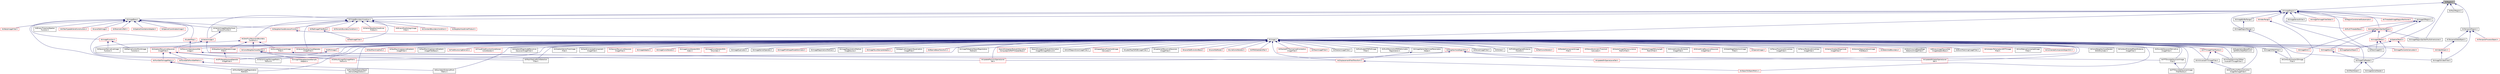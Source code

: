 digraph "itkRegion.h"
{
 // LATEX_PDF_SIZE
  edge [fontname="Helvetica",fontsize="10",labelfontname="Helvetica",labelfontsize="10"];
  node [fontname="Helvetica",fontsize="10",shape=record];
  Node1 [label="itkRegion.h",height=0.2,width=0.4,color="black", fillcolor="grey75", style="filled", fontcolor="black",tooltip=" "];
  Node1 -> Node2 [dir="back",color="midnightblue",fontsize="10",style="solid",fontname="Helvetica"];
  Node2 [label="itkImageRegion.h",height=0.2,width=0.4,color="black", fillcolor="white", style="filled",URL="$itkImageRegion_8h.html",tooltip=" "];
  Node2 -> Node3 [dir="back",color="midnightblue",fontsize="10",style="solid",fontname="Helvetica"];
  Node3 [label="itkImage.h",height=0.2,width=0.4,color="black", fillcolor="white", style="filled",URL="$itkImage_8h.html",tooltip=" "];
  Node3 -> Node4 [dir="back",color="midnightblue",fontsize="10",style="solid",fontname="Helvetica"];
  Node4 [label="itkAdaptiveHistogramEqualization\lImageFilter.h",height=0.2,width=0.4,color="black", fillcolor="white", style="filled",URL="$itkAdaptiveHistogramEqualizationImageFilter_8h.html",tooltip=" "];
  Node3 -> Node5 [dir="back",color="midnightblue",fontsize="10",style="solid",fontname="Helvetica"];
  Node5 [label="itkBSplineBaseTransform.h",height=0.2,width=0.4,color="red", fillcolor="white", style="filled",URL="$itkBSplineBaseTransform_8h.html",tooltip=" "];
  Node3 -> Node28 [dir="back",color="midnightblue",fontsize="10",style="solid",fontname="Helvetica"];
  Node28 [label="itkBSplineControlPointImage\lFunction.h",height=0.2,width=0.4,color="black", fillcolor="white", style="filled",URL="$itkBSplineControlPointImageFunction_8h.html",tooltip=" "];
  Node3 -> Node29 [dir="back",color="midnightblue",fontsize="10",style="solid",fontname="Helvetica"];
  Node29 [label="itkBinaryImageToLevelSet\lImageAdaptorBase.h",height=0.2,width=0.4,color="red", fillcolor="white", style="filled",URL="$itkBinaryImageToLevelSetImageAdaptorBase_8h.html",tooltip=" "];
  Node3 -> Node31 [dir="back",color="midnightblue",fontsize="10",style="solid",fontname="Helvetica"];
  Node31 [label="itkBlockMatchingImageFilter.h",height=0.2,width=0.4,color="black", fillcolor="white", style="filled",URL="$itkBlockMatchingImageFilter_8h.html",tooltip=" "];
  Node3 -> Node32 [dir="back",color="midnightblue",fontsize="10",style="solid",fontname="Helvetica"];
  Node32 [label="itkComplexToComplex1DFFTImage\lFilter.h",height=0.2,width=0.4,color="red", fillcolor="white", style="filled",URL="$itkComplexToComplex1DFFTImageFilter_8h.html",tooltip=" "];
  Node3 -> Node35 [dir="back",color="midnightblue",fontsize="10",style="solid",fontname="Helvetica"];
  Node35 [label="itkConfidenceConnectedImage\lFilter.h",height=0.2,width=0.4,color="black", fillcolor="white", style="filled",URL="$itkConfidenceConnectedImageFilter_8h.html",tooltip=" "];
  Node3 -> Node36 [dir="back",color="midnightblue",fontsize="10",style="solid",fontname="Helvetica"];
  Node36 [label="itkConnectedComponentAlgorithm.h",height=0.2,width=0.4,color="red", fillcolor="white", style="filled",URL="$itkConnectedComponentAlgorithm_8h.html",tooltip=" "];
  Node3 -> Node40 [dir="back",color="midnightblue",fontsize="10",style="solid",fontname="Helvetica"];
  Node40 [label="itkConstNeighborhoodIterator.h",height=0.2,width=0.4,color="red", fillcolor="white", style="filled",URL="$itkConstNeighborhoodIterator_8h.html",tooltip=" "];
  Node40 -> Node144 [dir="back",color="midnightblue",fontsize="10",style="solid",fontname="Helvetica"];
  Node144 [label="itkImageToNeighborhoodSample\lAdaptor.h",height=0.2,width=0.4,color="red", fillcolor="white", style="filled",URL="$itkImageToNeighborhoodSampleAdaptor_8h.html",tooltip=" "];
  Node40 -> Node153 [dir="back",color="midnightblue",fontsize="10",style="solid",fontname="Helvetica"];
  Node153 [label="itkMaskFeaturePointSelection\lFilter.h",height=0.2,width=0.4,color="black", fillcolor="white", style="filled",URL="$itkMaskFeaturePointSelectionFilter_8h.html",tooltip=" "];
  Node3 -> Node219 [dir="back",color="midnightblue",fontsize="10",style="solid",fontname="Helvetica"];
  Node219 [label="itkConstNeighborhoodIterator\lWithOnlyIndex.h",height=0.2,width=0.4,color="black", fillcolor="white", style="filled",URL="$itkConstNeighborhoodIteratorWithOnlyIndex_8h.html",tooltip=" "];
  Node3 -> Node220 [dir="back",color="midnightblue",fontsize="10",style="solid",fontname="Helvetica"];
  Node220 [label="itkContourDirectedMeanDistance\lImageFilter.h",height=0.2,width=0.4,color="black", fillcolor="white", style="filled",URL="$itkContourDirectedMeanDistanceImageFilter_8h.html",tooltip=" "];
  Node3 -> Node221 [dir="back",color="midnightblue",fontsize="10",style="solid",fontname="Helvetica"];
  Node221 [label="itkDefaultImageToImageMetric\lTraitsv4.h",height=0.2,width=0.4,color="red", fillcolor="white", style="filled",URL="$itkDefaultImageToImageMetricTraitsv4_8h.html",tooltip=" "];
  Node3 -> Node233 [dir="back",color="midnightblue",fontsize="10",style="solid",fontname="Helvetica"];
  Node233 [label="itkDirectFourierReconstruction\lImageToImageFilter.h",height=0.2,width=0.4,color="black", fillcolor="white", style="filled",URL="$itkDirectFourierReconstructionImageToImageFilter_8h.html",tooltip=" "];
  Node3 -> Node234 [dir="back",color="midnightblue",fontsize="10",style="solid",fontname="Helvetica"];
  Node234 [label="itkDiscreteGaussianDerivative\lImageFilter.h",height=0.2,width=0.4,color="black", fillcolor="white", style="filled",URL="$itkDiscreteGaussianDerivativeImageFilter_8h.html",tooltip=" "];
  Node3 -> Node235 [dir="back",color="midnightblue",fontsize="10",style="solid",fontname="Helvetica"];
  Node235 [label="itkDiscreteGaussianImage\lFilter.h",height=0.2,width=0.4,color="red", fillcolor="white", style="filled",URL="$itkDiscreteGaussianImageFilter_8h.html",tooltip=" "];
  Node235 -> Node236 [dir="back",color="midnightblue",fontsize="10",style="solid",fontname="Helvetica"];
  Node236 [label="itkFFTDiscreteGaussianImage\lFilter.h",height=0.2,width=0.4,color="black", fillcolor="white", style="filled",URL="$itkFFTDiscreteGaussianImageFilter_8h.html",tooltip=" "];
  Node236 -> Node237 [dir="back",color="midnightblue",fontsize="10",style="solid",fontname="Helvetica"];
  Node237 [label="itkFFTDiscreteGaussianImage\lFilterFactory.h",height=0.2,width=0.4,color="black", fillcolor="white", style="filled",URL="$itkFFTDiscreteGaussianImageFilterFactory_8h.html",tooltip=" "];
  Node3 -> Node239 [dir="back",color="midnightblue",fontsize="10",style="solid",fontname="Helvetica"];
  Node239 [label="itkDisplacementFieldTransform.h",height=0.2,width=0.4,color="red", fillcolor="white", style="filled",URL="$itkDisplacementFieldTransform_8h.html",tooltip=" "];
  Node239 -> Node245 [dir="back",color="midnightblue",fontsize="10",style="solid",fontname="Helvetica"];
  Node245 [label="itkObjectToObjectMetric.h",height=0.2,width=0.4,color="red", fillcolor="white", style="filled",URL="$itkObjectToObjectMetric_8h.html",tooltip=" "];
  Node3 -> Node257 [dir="back",color="midnightblue",fontsize="10",style="solid",fontname="Helvetica"];
  Node257 [label="itkEuclideanDistancePoint\lMetric.h",height=0.2,width=0.4,color="black", fillcolor="white", style="filled",URL="$itkEuclideanDistancePointMetric_8h.html",tooltip=" "];
  Node3 -> Node250 [dir="back",color="midnightblue",fontsize="10",style="solid",fontname="Helvetica"];
  Node250 [label="itkExpectationBasedPoint\lSetToPointSetMetricv4.h",height=0.2,width=0.4,color="black", fillcolor="white", style="filled",URL="$itkExpectationBasedPointSetToPointSetMetricv4_8h.html",tooltip=" "];
  Node3 -> Node236 [dir="back",color="midnightblue",fontsize="10",style="solid",fontname="Helvetica"];
  Node3 -> Node237 [dir="back",color="midnightblue",fontsize="10",style="solid",fontname="Helvetica"];
  Node3 -> Node258 [dir="back",color="midnightblue",fontsize="10",style="solid",fontname="Helvetica"];
  Node258 [label="itkFFTImageFilterFactory.h",height=0.2,width=0.4,color="red", fillcolor="white", style="filled",URL="$itkFFTImageFilterFactory_8h.html",tooltip=" "];
  Node258 -> Node269 [dir="back",color="midnightblue",fontsize="10",style="solid",fontname="Helvetica"];
  Node269 [label="itkVnlHalfHermitianToReal\lInverseFFTImageFilter.h",height=0.2,width=0.4,color="black", fillcolor="white", style="filled",URL="$itkVnlHalfHermitianToRealInverseFFTImageFilter_8h.html",tooltip=" "];
  Node258 -> Node271 [dir="back",color="midnightblue",fontsize="10",style="solid",fontname="Helvetica"];
  Node271 [label="itkVnlInverseFFTImageFilter.h",height=0.2,width=0.4,color="black", fillcolor="white", style="filled",URL="$itkVnlInverseFFTImageFilter_8h.html",tooltip=" "];
  Node271 -> Node233 [dir="back",color="midnightblue",fontsize="10",style="solid",fontname="Helvetica"];
  Node3 -> Node273 [dir="back",color="midnightblue",fontsize="10",style="solid",fontname="Helvetica"];
  Node273 [label="itkFastMarchingTraits.h",height=0.2,width=0.4,color="red", fillcolor="white", style="filled",URL="$itkFastMarchingTraits_8h.html",tooltip=" "];
  Node3 -> Node281 [dir="back",color="midnightblue",fontsize="10",style="solid",fontname="Helvetica"];
  Node281 [label="itkFastMarchingUpwindGradient\lImageFilter.h",height=0.2,width=0.4,color="red", fillcolor="white", style="filled",URL="$itkFastMarchingUpwindGradientImageFilter_8h.html",tooltip=" "];
  Node3 -> Node194 [dir="back",color="midnightblue",fontsize="10",style="solid",fontname="Helvetica"];
  Node194 [label="itkFastMarchingUpwindGradient\lImageFilterBase.h",height=0.2,width=0.4,color="black", fillcolor="white", style="filled",URL="$itkFastMarchingUpwindGradientImageFilterBase_8h.html",tooltip=" "];
  Node3 -> Node283 [dir="back",color="midnightblue",fontsize="10",style="solid",fontname="Helvetica"];
  Node283 [label="itkFlatStructuringElement.h",height=0.2,width=0.4,color="red", fillcolor="white", style="filled",URL="$itkFlatStructuringElement_8h.html",tooltip=" "];
  Node3 -> Node287 [dir="back",color="midnightblue",fontsize="10",style="solid",fontname="Helvetica"];
  Node287 [label="itkFloodFilledFunctionConditional\lConstIterator.h",height=0.2,width=0.4,color="red", fillcolor="white", style="filled",URL="$itkFloodFilledFunctionConditionalConstIterator_8h.html",tooltip=" "];
  Node3 -> Node292 [dir="back",color="midnightblue",fontsize="10",style="solid",fontname="Helvetica"];
  Node292 [label="itkGPUImage.h",height=0.2,width=0.4,color="red", fillcolor="white", style="filled",URL="$itkGPUImage_8h.html",tooltip=" "];
  Node292 -> Node302 [dir="back",color="midnightblue",fontsize="10",style="solid",fontname="Helvetica"];
  Node302 [label="itkGPUNeighborhoodOperator\lImageFilter.h",height=0.2,width=0.4,color="red", fillcolor="white", style="filled",URL="$itkGPUNeighborhoodOperatorImageFilter_8h.html",tooltip=" "];
  Node3 -> Node302 [dir="back",color="midnightblue",fontsize="10",style="solid",fontname="Helvetica"];
  Node3 -> Node304 [dir="back",color="midnightblue",fontsize="10",style="solid",fontname="Helvetica"];
  Node304 [label="itkGaussianDerivativeImage\lFunction.h",height=0.2,width=0.4,color="black", fillcolor="white", style="filled",URL="$itkGaussianDerivativeImageFunction_8h.html",tooltip=" "];
  Node3 -> Node305 [dir="back",color="midnightblue",fontsize="10",style="solid",fontname="Helvetica"];
  Node305 [label="itkGradientMagnitudeRecursive\lGaussianImageFilter.h",height=0.2,width=0.4,color="black", fillcolor="white", style="filled",URL="$itkGradientMagnitudeRecursiveGaussianImageFilter_8h.html",tooltip=" "];
  Node3 -> Node306 [dir="back",color="midnightblue",fontsize="10",style="solid",fontname="Helvetica"];
  Node306 [label="itkGradientRecursiveGaussian\lImageFilter.h",height=0.2,width=0.4,color="red", fillcolor="white", style="filled",URL="$itkGradientRecursiveGaussianImageFilter_8h.html",tooltip=" "];
  Node306 -> Node221 [dir="back",color="midnightblue",fontsize="10",style="solid",fontname="Helvetica"];
  Node306 -> Node307 [dir="back",color="midnightblue",fontsize="10",style="solid",fontname="Helvetica"];
  Node307 [label="itkPointSetToImageMetric.h",height=0.2,width=0.4,color="red", fillcolor="white", style="filled",URL="$itkPointSetToImageMetric_8h.html",tooltip=" "];
  Node307 -> Node311 [dir="back",color="midnightblue",fontsize="10",style="solid",fontname="Helvetica"];
  Node311 [label="itkPointSetToImageRegistration\lMethod.h",height=0.2,width=0.4,color="black", fillcolor="white", style="filled",URL="$itkPointSetToImageRegistrationMethod_8h.html",tooltip=" "];
  Node307 -> Node312 [dir="back",color="midnightblue",fontsize="10",style="solid",fontname="Helvetica"];
  Node312 [label="itkPointSetToSpatialObject\lDemonsRegistration.h",height=0.2,width=0.4,color="black", fillcolor="white", style="filled",URL="$itkPointSetToSpatialObjectDemonsRegistration_8h.html",tooltip=" "];
  Node306 -> Node313 [dir="back",color="midnightblue",fontsize="10",style="solid",fontname="Helvetica"];
  Node313 [label="itkPointSetToPointSetMetric.h",height=0.2,width=0.4,color="red", fillcolor="white", style="filled",URL="$itkPointSetToPointSetMetric_8h.html",tooltip=" "];
  Node313 -> Node257 [dir="back",color="midnightblue",fontsize="10",style="solid",fontname="Helvetica"];
  Node306 -> Node315 [dir="back",color="midnightblue",fontsize="10",style="solid",fontname="Helvetica"];
  Node315 [label="itkVectorImageToImageMetric\lTraitsv4.h",height=0.2,width=0.4,color="black", fillcolor="white", style="filled",URL="$itkVectorImageToImageMetricTraitsv4_8h.html",tooltip=" "];
  Node3 -> Node316 [dir="back",color="midnightblue",fontsize="10",style="solid",fontname="Helvetica"];
  Node316 [label="itkGradientVectorFlowImage\lFilter.h",height=0.2,width=0.4,color="black", fillcolor="white", style="filled",URL="$itkGradientVectorFlowImageFilter_8h.html",tooltip=" "];
  Node3 -> Node317 [dir="back",color="midnightblue",fontsize="10",style="solid",fontname="Helvetica"];
  Node317 [label="itkHardConnectedComponent\lImageFilter.h",height=0.2,width=0.4,color="black", fillcolor="white", style="filled",URL="$itkHardConnectedComponentImageFilter_8h.html",tooltip=" "];
  Node3 -> Node318 [dir="back",color="midnightblue",fontsize="10",style="solid",fontname="Helvetica"];
  Node318 [label="itkHessianRecursiveGaussian\lImageFilter.h",height=0.2,width=0.4,color="red", fillcolor="white", style="filled",URL="$itkHessianRecursiveGaussianImageFilter_8h.html",tooltip=" "];
  Node3 -> Node320 [dir="back",color="midnightblue",fontsize="10",style="solid",fontname="Helvetica"];
  Node320 [label="itkImageAdaptor.h",height=0.2,width=0.4,color="red", fillcolor="white", style="filled",URL="$itkImageAdaptor_8h.html",tooltip=" "];
  Node3 -> Node347 [dir="back",color="midnightblue",fontsize="10",style="solid",fontname="Helvetica"];
  Node347 [label="itkImageConstIterator.h",height=0.2,width=0.4,color="red", fillcolor="white", style="filled",URL="$itkImageConstIterator_8h.html",tooltip=" "];
  Node3 -> Node399 [dir="back",color="midnightblue",fontsize="10",style="solid",fontname="Helvetica"];
  Node399 [label="itkImageConstIteratorWith\lIndex.h",height=0.2,width=0.4,color="red", fillcolor="white", style="filled",URL="$itkImageConstIteratorWithIndex_8h.html",tooltip=" "];
  Node3 -> Node545 [dir="back",color="midnightblue",fontsize="10",style="solid",fontname="Helvetica"];
  Node545 [label="itkImageConstIteratorWith\lOnlyIndex.h",height=0.2,width=0.4,color="red", fillcolor="white", style="filled",URL="$itkImageConstIteratorWithOnlyIndex_8h.html",tooltip=" "];
  Node3 -> Node548 [dir="back",color="midnightblue",fontsize="10",style="solid",fontname="Helvetica"];
  Node548 [label="itkImageDuplicator.h",height=0.2,width=0.4,color="black", fillcolor="white", style="filled",URL="$itkImageDuplicator_8h.html",tooltip=" "];
  Node3 -> Node549 [dir="back",color="midnightblue",fontsize="10",style="solid",fontname="Helvetica"];
  Node549 [label="itkImageKernelOperator.h",height=0.2,width=0.4,color="black", fillcolor="white", style="filled",URL="$itkImageKernelOperator_8h.html",tooltip=" "];
  Node3 -> Node550 [dir="back",color="midnightblue",fontsize="10",style="solid",fontname="Helvetica"];
  Node550 [label="itkImageMomentsCalculator.h",height=0.2,width=0.4,color="red", fillcolor="white", style="filled",URL="$itkImageMomentsCalculator_8h.html",tooltip=" "];
  Node3 -> Node368 [dir="back",color="midnightblue",fontsize="10",style="solid",fontname="Helvetica"];
  Node368 [label="itkImagePCAShapeModelEstimator.h",height=0.2,width=0.4,color="red", fillcolor="white", style="filled",URL="$itkImagePCAShapeModelEstimator_8h.html",tooltip=" "];
  Node3 -> Node18 [dir="back",color="midnightblue",fontsize="10",style="solid",fontname="Helvetica"];
  Node18 [label="itkImageRegistrationMethod.h",height=0.2,width=0.4,color="black", fillcolor="white", style="filled",URL="$itkImageRegistrationMethod_8h.html",tooltip=" "];
  Node3 -> Node425 [dir="back",color="midnightblue",fontsize="10",style="solid",fontname="Helvetica"];
  Node425 [label="itkImageRegistrationMethod\lImageSource.h",height=0.2,width=0.4,color="black", fillcolor="white", style="filled",URL="$itkImageRegistrationMethodImageSource_8h.html",tooltip=" "];
  Node3 -> Node553 [dir="back",color="midnightblue",fontsize="10",style="solid",fontname="Helvetica"];
  Node553 [label="itkImageSink.h",height=0.2,width=0.4,color="red", fillcolor="white", style="filled",URL="$itkImageSink_8h.html",tooltip=" "];
  Node3 -> Node574 [dir="back",color="midnightblue",fontsize="10",style="solid",fontname="Helvetica"];
  Node574 [label="itkImageSource.h",height=0.2,width=0.4,color="red", fillcolor="white", style="filled",URL="$itkImageSource_8h.html",tooltip=" "];
  Node574 -> Node581 [dir="back",color="midnightblue",fontsize="10",style="solid",fontname="Helvetica"];
  Node581 [label="itkImageFileReader.h",height=0.2,width=0.4,color="black", fillcolor="white", style="filled",URL="$itkImageFileReader_8h.html",tooltip=" "];
  Node581 -> Node582 [dir="back",color="midnightblue",fontsize="10",style="solid",fontname="Helvetica"];
  Node582 [label="itkIOTestHelper.h",height=0.2,width=0.4,color="black", fillcolor="white", style="filled",URL="$itkIOTestHelper_8h.html",tooltip=" "];
  Node581 -> Node583 [dir="back",color="midnightblue",fontsize="10",style="solid",fontname="Helvetica"];
  Node583 [label="itkImageSeriesReader.h",height=0.2,width=0.4,color="black", fillcolor="white", style="filled",URL="$itkImageSeriesReader_8h.html",tooltip=" "];
  Node3 -> Node828 [dir="back",color="midnightblue",fontsize="10",style="solid",fontname="Helvetica"];
  Node828 [label="itkImageSpatialObject.h",height=0.2,width=0.4,color="red", fillcolor="white", style="filled",URL="$itkImageSpatialObject_8h.html",tooltip=" "];
  Node3 -> Node373 [dir="back",color="midnightblue",fontsize="10",style="solid",fontname="Helvetica"];
  Node373 [label="itkImageToListSampleAdaptor.h",height=0.2,width=0.4,color="red", fillcolor="white", style="filled",URL="$itkImageToListSampleAdaptor_8h.html",tooltip=" "];
  Node3 -> Node144 [dir="back",color="midnightblue",fontsize="10",style="solid",fontname="Helvetica"];
  Node3 -> Node830 [dir="back",color="midnightblue",fontsize="10",style="solid",fontname="Helvetica"];
  Node830 [label="itkImageToPathFilter.h",height=0.2,width=0.4,color="black", fillcolor="white", style="filled",URL="$itkImageToPathFilter_8h.html",tooltip=" "];
  Node830 -> Node362 [dir="back",color="midnightblue",fontsize="10",style="solid",fontname="Helvetica"];
  Node362 [label="itkContourExtractor2DImage\lFilter.h",height=0.2,width=0.4,color="black", fillcolor="white", style="filled",URL="$itkContourExtractor2DImageFilter_8h.html",tooltip=" "];
  Node3 -> Node831 [dir="back",color="midnightblue",fontsize="10",style="solid",fontname="Helvetica"];
  Node831 [label="itkImageToSpatialObjectRegistration\lMethod.h",height=0.2,width=0.4,color="black", fillcolor="white", style="filled",URL="$itkImageToSpatialObjectRegistrationMethod_8h.html",tooltip=" "];
  Node3 -> Node832 [dir="back",color="midnightblue",fontsize="10",style="solid",fontname="Helvetica"];
  Node832 [label="itkImageToVideoFilter.h",height=0.2,width=0.4,color="black", fillcolor="white", style="filled",URL="$itkImageToVideoFilter_8h.html",tooltip=" "];
  Node3 -> Node833 [dir="back",color="midnightblue",fontsize="10",style="solid",fontname="Helvetica"];
  Node833 [label="itkImageVectorOptimizerParameters\lHelper.h",height=0.2,width=0.4,color="black", fillcolor="white", style="filled",URL="$itkImageVectorOptimizerParametersHelper_8h.html",tooltip=" "];
  Node833 -> Node239 [dir="back",color="midnightblue",fontsize="10",style="solid",fontname="Helvetica"];
  Node3 -> Node834 [dir="back",color="midnightblue",fontsize="10",style="solid",fontname="Helvetica"];
  Node834 [label="itkJointHistogramMutualInformation\lComputeJointPDFThreaderBase.h",height=0.2,width=0.4,color="red", fillcolor="white", style="filled",URL="$itkJointHistogramMutualInformationComputeJointPDFThreaderBase_8h.html",tooltip=" "];
  Node3 -> Node230 [dir="back",color="midnightblue",fontsize="10",style="solid",fontname="Helvetica"];
  Node230 [label="itkJointHistogramMutualInformation\lImageToImageMetricv4.h",height=0.2,width=0.4,color="black", fillcolor="white", style="filled",URL="$itkJointHistogramMutualInformationImageToImageMetricv4_8h.html",tooltip=" "];
  Node3 -> Node380 [dir="back",color="midnightblue",fontsize="10",style="solid",fontname="Helvetica"];
  Node380 [label="itkKLMRegionGrowImageFilter.h",height=0.2,width=0.4,color="black", fillcolor="white", style="filled",URL="$itkKLMRegionGrowImageFilter_8h.html",tooltip=" "];
  Node3 -> Node836 [dir="back",color="midnightblue",fontsize="10",style="solid",fontname="Helvetica"];
  Node836 [label="itkKappaSigmaThresholdImage\lCalculator.h",height=0.2,width=0.4,color="red", fillcolor="white", style="filled",URL="$itkKappaSigmaThresholdImageCalculator_8h.html",tooltip=" "];
  Node3 -> Node746 [dir="back",color="midnightblue",fontsize="10",style="solid",fontname="Helvetica"];
  Node746 [label="itkLabelMapToRGBImageFilter.h",height=0.2,width=0.4,color="black", fillcolor="white", style="filled",URL="$itkLabelMapToRGBImageFilter_8h.html",tooltip=" "];
  Node3 -> Node685 [dir="back",color="midnightblue",fontsize="10",style="solid",fontname="Helvetica"];
  Node685 [label="itkLaplacianRecursiveGaussian\lImageFilter.h",height=0.2,width=0.4,color="black", fillcolor="white", style="filled",URL="$itkLaplacianRecursiveGaussianImageFilter_8h.html",tooltip=" "];
  Node3 -> Node429 [dir="back",color="midnightblue",fontsize="10",style="solid",fontname="Helvetica"];
  Node429 [label="itkLevelSetEvolutionBase.h",height=0.2,width=0.4,color="red", fillcolor="white", style="filled",URL="$itkLevelSetEvolutionBase_8h.html",tooltip=" "];
  Node3 -> Node837 [dir="back",color="midnightblue",fontsize="10",style="solid",fontname="Helvetica"];
  Node837 [label="itkLevelSetNode.h",height=0.2,width=0.4,color="red", fillcolor="white", style="filled",URL="$itkLevelSetNode_8h.html",tooltip=" "];
  Node3 -> Node843 [dir="back",color="midnightblue",fontsize="10",style="solid",fontname="Helvetica"];
  Node843 [label="itkLineConstIterator.h",height=0.2,width=0.4,color="red", fillcolor="white", style="filled",URL="$itkLineConstIterator_8h.html",tooltip=" "];
  Node3 -> Node845 [dir="back",color="midnightblue",fontsize="10",style="solid",fontname="Helvetica"];
  Node845 [label="itkMRASlabIdentifier.h",height=0.2,width=0.4,color="red", fillcolor="white", style="filled",URL="$itkMRASlabIdentifier_8h.html",tooltip=" "];
  Node3 -> Node846 [dir="back",color="midnightblue",fontsize="10",style="solid",fontname="Helvetica"];
  Node846 [label="itkMalcolmSparseLevelSet\lImage.h",height=0.2,width=0.4,color="red", fillcolor="white", style="filled",URL="$itkMalcolmSparseLevelSetImage_8h.html",tooltip=" "];
  Node846 -> Node184 [dir="back",color="midnightblue",fontsize="10",style="solid",fontname="Helvetica"];
  Node184 [label="itkUpdateMalcolmSparseLevel\lSet.h",height=0.2,width=0.4,color="red", fillcolor="white", style="filled",URL="$itkUpdateMalcolmSparseLevelSet_8h.html",tooltip=" "];
  Node3 -> Node153 [dir="back",color="midnightblue",fontsize="10",style="solid",fontname="Helvetica"];
  Node3 -> Node751 [dir="back",color="midnightblue",fontsize="10",style="solid",fontname="Helvetica"];
  Node751 [label="itkMaskedFFTNormalizedCorrelation\lImageFilter.h",height=0.2,width=0.4,color="red", fillcolor="white", style="filled",URL="$itkMaskedFFTNormalizedCorrelationImageFilter_8h.html",tooltip=" "];
  Node3 -> Node471 [dir="back",color="midnightblue",fontsize="10",style="solid",fontname="Helvetica"];
  Node471 [label="itkMeanImageFilter.h",height=0.2,width=0.4,color="red", fillcolor="white", style="filled",URL="$itkMeanImageFilter_8h.html",tooltip=" "];
  Node3 -> Node472 [dir="back",color="midnightblue",fontsize="10",style="solid",fontname="Helvetica"];
  Node472 [label="itkMedianImageFilter.h",height=0.2,width=0.4,color="black", fillcolor="white", style="filled",URL="$itkMedianImageFilter_8h.html",tooltip=" "];
  Node3 -> Node385 [dir="back",color="midnightblue",fontsize="10",style="solid",fontname="Helvetica"];
  Node385 [label="itkMultiLabelSTAPLEImage\lFilter.h",height=0.2,width=0.4,color="black", fillcolor="white", style="filled",URL="$itkMultiLabelSTAPLEImageFilter_8h.html",tooltip=" "];
  Node3 -> Node82 [dir="back",color="midnightblue",fontsize="10",style="solid",fontname="Helvetica"];
  Node82 [label="itkMultiResolutionPDEDeformable\lRegistration.h",height=0.2,width=0.4,color="black", fillcolor="white", style="filled",URL="$itkMultiResolutionPDEDeformableRegistration_8h.html",tooltip=" "];
  Node3 -> Node207 [dir="back",color="midnightblue",fontsize="10",style="solid",fontname="Helvetica"];
  Node207 [label="itkNeighborhoodAlgorithm.h",height=0.2,width=0.4,color="red", fillcolor="white", style="filled",URL="$itkNeighborhoodAlgorithm_8h.html",tooltip=" "];
  Node207 -> Node184 [dir="back",color="midnightblue",fontsize="10",style="solid",fontname="Helvetica"];
  Node207 -> Node186 [dir="back",color="midnightblue",fontsize="10",style="solid",fontname="Helvetica"];
  Node186 [label="itkUpdateShiSparseLevelSet.h",height=0.2,width=0.4,color="red", fillcolor="white", style="filled",URL="$itkUpdateShiSparseLevelSet_8h.html",tooltip=" "];
  Node207 -> Node187 [dir="back",color="midnightblue",fontsize="10",style="solid",fontname="Helvetica"];
  Node187 [label="itkUpdateWhitakerSparseLevel\lSet.h",height=0.2,width=0.4,color="red", fillcolor="white", style="filled",URL="$itkUpdateWhitakerSparseLevelSet_8h.html",tooltip=" "];
  Node3 -> Node759 [dir="back",color="midnightblue",fontsize="10",style="solid",fontname="Helvetica"];
  Node759 [label="itkNeighborhoodOperatorImage\lFilter.h",height=0.2,width=0.4,color="red", fillcolor="white", style="filled",URL="$itkNeighborhoodOperatorImageFilter_8h.html",tooltip=" "];
  Node759 -> Node302 [dir="back",color="midnightblue",fontsize="10",style="solid",fontname="Helvetica"];
  Node3 -> Node474 [dir="back",color="midnightblue",fontsize="10",style="solid",fontname="Helvetica"];
  Node474 [label="itkNoiseImageFilter.h",height=0.2,width=0.4,color="black", fillcolor="white", style="filled",URL="$itkNoiseImageFilter_8h.html",tooltip=" "];
  Node3 -> Node245 [dir="back",color="midnightblue",fontsize="10",style="solid",fontname="Helvetica"];
  Node3 -> Node847 [dir="back",color="midnightblue",fontsize="10",style="solid",fontname="Helvetica"];
  Node847 [label="itkOctree.h",height=0.2,width=0.4,color="black", fillcolor="white", style="filled",URL="$itkOctree_8h.html",tooltip=" "];
  Node3 -> Node848 [dir="back",color="midnightblue",fontsize="10",style="solid",fontname="Helvetica"];
  Node848 [label="itkPCAShapeSignedDistance\lFunction.h",height=0.2,width=0.4,color="black", fillcolor="white", style="filled",URL="$itkPCAShapeSignedDistanceFunction_8h.html",tooltip=" "];
  Node3 -> Node849 [dir="back",color="midnightblue",fontsize="10",style="solid",fontname="Helvetica"];
  Node849 [label="itkPathConstIterator.h",height=0.2,width=0.4,color="red", fillcolor="white", style="filled",URL="$itkPathConstIterator_8h.html",tooltip=" "];
  Node3 -> Node311 [dir="back",color="midnightblue",fontsize="10",style="solid",fontname="Helvetica"];
  Node3 -> Node312 [dir="back",color="midnightblue",fontsize="10",style="solid",fontname="Helvetica"];
  Node3 -> Node686 [dir="back",color="midnightblue",fontsize="10",style="solid",fontname="Helvetica"];
  Node686 [label="itkRelabelComponentImage\lFilter.h",height=0.2,width=0.4,color="red", fillcolor="white", style="filled",URL="$itkRelabelComponentImageFilter_8h.html",tooltip=" "];
  Node3 -> Node851 [dir="back",color="midnightblue",fontsize="10",style="solid",fontname="Helvetica"];
  Node851 [label="itkRobustAutomaticThreshold\lCalculator.h",height=0.2,width=0.4,color="red", fillcolor="white", style="filled",URL="$itkRobustAutomaticThresholdCalculator_8h.html",tooltip=" "];
  Node3 -> Node852 [dir="back",color="midnightblue",fontsize="10",style="solid",fontname="Helvetica"];
  Node852 [label="itkScalarImageToCooccurrence\lMatrixFilter.h",height=0.2,width=0.4,color="red", fillcolor="white", style="filled",URL="$itkScalarImageToCooccurrenceMatrixFilter_8h.html",tooltip=" "];
  Node3 -> Node854 [dir="back",color="midnightblue",fontsize="10",style="solid",fontname="Helvetica"];
  Node854 [label="itkScalarImageToRunLength\lMatrixFilter.h",height=0.2,width=0.4,color="red", fillcolor="white", style="filled",URL="$itkScalarImageToRunLengthMatrixFilter_8h.html",tooltip=" "];
  Node3 -> Node475 [dir="back",color="midnightblue",fontsize="10",style="solid",fontname="Helvetica"];
  Node475 [label="itkSimpleContourExtractor\lImageFilter.h",height=0.2,width=0.4,color="black", fillcolor="white", style="filled",URL="$itkSimpleContourExtractorImageFilter_8h.html",tooltip=" "];
  Node3 -> Node477 [dir="back",color="midnightblue",fontsize="10",style="solid",fontname="Helvetica"];
  Node477 [label="itkSmoothingRecursiveGaussian\lImageFilter.h",height=0.2,width=0.4,color="red", fillcolor="white", style="filled",URL="$itkSmoothingRecursiveGaussianImageFilter_8h.html",tooltip=" "];
  Node3 -> Node798 [dir="back",color="midnightblue",fontsize="10",style="solid",fontname="Helvetica"];
  Node798 [label="itkSobelEdgeDetectionImage\lFilter.h",height=0.2,width=0.4,color="black", fillcolor="white", style="filled",URL="$itkSobelEdgeDetectionImageFilter_8h.html",tooltip=" "];
  Node3 -> Node856 [dir="back",color="midnightblue",fontsize="10",style="solid",fontname="Helvetica"];
  Node856 [label="itkSparseImage.h",height=0.2,width=0.4,color="red", fillcolor="white", style="filled",URL="$itkSparseImage_8h.html",tooltip=" "];
  Node3 -> Node491 [dir="back",color="midnightblue",fontsize="10",style="solid",fontname="Helvetica"];
  Node491 [label="itkTensorFractionalAnisotropy\lImageFilter.h",height=0.2,width=0.4,color="black", fillcolor="white", style="filled",URL="$itkTensorFractionalAnisotropyImageFilter_8h.html",tooltip=" "];
  Node3 -> Node492 [dir="back",color="midnightblue",fontsize="10",style="solid",fontname="Helvetica"];
  Node492 [label="itkTensorRelativeAnisotropy\lImageFilter.h",height=0.2,width=0.4,color="black", fillcolor="white", style="filled",URL="$itkTensorRelativeAnisotropyImageFilter_8h.html",tooltip=" "];
  Node3 -> Node184 [dir="back",color="midnightblue",fontsize="10",style="solid",fontname="Helvetica"];
  Node3 -> Node186 [dir="back",color="midnightblue",fontsize="10",style="solid",fontname="Helvetica"];
  Node3 -> Node187 [dir="back",color="midnightblue",fontsize="10",style="solid",fontname="Helvetica"];
  Node3 -> Node212 [dir="back",color="midnightblue",fontsize="10",style="solid",fontname="Helvetica"];
  Node212 [label="itkVectorGradientMagnitude\lImageFilter.h",height=0.2,width=0.4,color="red", fillcolor="white", style="filled",URL="$itkVectorGradientMagnitudeImageFilter_8h.html",tooltip=" "];
  Node3 -> Node315 [dir="back",color="midnightblue",fontsize="10",style="solid",fontname="Helvetica"];
  Node3 -> Node805 [dir="back",color="midnightblue",fontsize="10",style="solid",fontname="Helvetica"];
  Node805 [label="itkVectorNeighborhoodOperator\lImageFilter.h",height=0.2,width=0.4,color="red", fillcolor="white", style="filled",URL="$itkVectorNeighborhoodOperatorImageFilter_8h.html",tooltip=" "];
  Node3 -> Node857 [dir="back",color="midnightblue",fontsize="10",style="solid",fontname="Helvetica"];
  Node857 [label="itkVideoStream.h",height=0.2,width=0.4,color="red", fillcolor="white", style="filled",URL="$itkVideoStream_8h.html",tooltip=" "];
  Node857 -> Node832 [dir="back",color="midnightblue",fontsize="10",style="solid",fontname="Helvetica"];
  Node3 -> Node269 [dir="back",color="midnightblue",fontsize="10",style="solid",fontname="Helvetica"];
  Node3 -> Node271 [dir="back",color="midnightblue",fontsize="10",style="solid",fontname="Helvetica"];
  Node3 -> Node806 [dir="back",color="midnightblue",fontsize="10",style="solid",fontname="Helvetica"];
  Node806 [label="itkVoronoiSegmentationImage\lFilterBase.h",height=0.2,width=0.4,color="red", fillcolor="white", style="filled",URL="$itkVoronoiSegmentationImageFilterBase_8h.html",tooltip=" "];
  Node3 -> Node865 [dir="back",color="midnightblue",fontsize="10",style="solid",fontname="Helvetica"];
  Node865 [label="itkWatershedBoundary.h",height=0.2,width=0.4,color="red", fillcolor="white", style="filled",URL="$itkWatershedBoundary_8h.html",tooltip=" "];
  Node3 -> Node816 [dir="back",color="midnightblue",fontsize="10",style="solid",fontname="Helvetica"];
  Node816 [label="itkZeroCrossingBasedEdge\lDetectionImageFilter.h",height=0.2,width=0.4,color="black", fillcolor="white", style="filled",URL="$itkZeroCrossingBasedEdgeDetectionImageFilter_8h.html",tooltip=" "];
  Node2 -> Node870 [dir="back",color="midnightblue",fontsize="10",style="solid",fontname="Helvetica"];
  Node870 [label="itkImageBase.h",height=0.2,width=0.4,color="black", fillcolor="white", style="filled",URL="$itkImageBase_8h.html",tooltip=" "];
  Node870 -> Node871 [dir="back",color="midnightblue",fontsize="10",style="solid",fontname="Helvetica"];
  Node871 [label="itkBinaryThresholdSpatial\lFunction.h",height=0.2,width=0.4,color="black", fillcolor="white", style="filled",URL="$itkBinaryThresholdSpatialFunction_8h.html",tooltip=" "];
  Node870 -> Node872 [dir="back",color="midnightblue",fontsize="10",style="solid",fontname="Helvetica"];
  Node872 [label="itkGTestTypedefsAndConstructors.h",height=0.2,width=0.4,color="red", fillcolor="white", style="filled",URL="$itkGTestTypedefsAndConstructors_8h.html",tooltip=" "];
  Node870 -> Node874 [dir="back",color="midnightblue",fontsize="10",style="solid",fontname="Helvetica"];
  Node874 [label="itkImageFunction.h",height=0.2,width=0.4,color="red", fillcolor="white", style="filled",URL="$itkImageFunction_8h.html",tooltip=" "];
  Node874 -> Node28 [dir="back",color="midnightblue",fontsize="10",style="solid",fontname="Helvetica"];
  Node874 -> Node304 [dir="back",color="midnightblue",fontsize="10",style="solid",fontname="Helvetica"];
  Node870 -> Node904 [dir="back",color="midnightblue",fontsize="10",style="solid",fontname="Helvetica"];
  Node904 [label="itkLabelMap.h",height=0.2,width=0.4,color="red", fillcolor="white", style="filled",URL="$itkLabelMap_8h.html",tooltip=" "];
  Node904 -> Node846 [dir="back",color="midnightblue",fontsize="10",style="solid",fontname="Helvetica"];
  Node870 -> Node912 [dir="back",color="midnightblue",fontsize="10",style="solid",fontname="Helvetica"];
  Node912 [label="itkLevelSetImage.h",height=0.2,width=0.4,color="red", fillcolor="white", style="filled",URL="$itkLevelSetImage_8h.html",tooltip=" "];
  Node870 -> Node916 [dir="back",color="midnightblue",fontsize="10",style="solid",fontname="Helvetica"];
  Node916 [label="itkNeighborhoodAccessorFunctor.h",height=0.2,width=0.4,color="red", fillcolor="white", style="filled",URL="$itkNeighborhoodAccessorFunctor_8h.html",tooltip=" "];
  Node916 -> Node3 [dir="back",color="midnightblue",fontsize="10",style="solid",fontname="Helvetica"];
  Node870 -> Node918 [dir="back",color="midnightblue",fontsize="10",style="solid",fontname="Helvetica"];
  Node918 [label="itkParametricPath.h",height=0.2,width=0.4,color="red", fillcolor="white", style="filled",URL="$itkParametricPath_8h.html",tooltip=" "];
  Node870 -> Node307 [dir="back",color="midnightblue",fontsize="10",style="solid",fontname="Helvetica"];
  Node870 -> Node313 [dir="back",color="midnightblue",fontsize="10",style="solid",fontname="Helvetica"];
  Node870 -> Node924 [dir="back",color="midnightblue",fontsize="10",style="solid",fontname="Helvetica"];
  Node924 [label="itkSpatialOrientationAdapter.h",height=0.2,width=0.4,color="red", fillcolor="white", style="filled",URL="$itkSpatialOrientationAdapter_8h.html",tooltip=" "];
  Node870 -> Node925 [dir="back",color="midnightblue",fontsize="10",style="solid",fontname="Helvetica"];
  Node925 [label="itkSpecialCoordinatesImage.h",height=0.2,width=0.4,color="red", fillcolor="white", style="filled",URL="$itkSpecialCoordinatesImage_8h.html",tooltip=" "];
  Node870 -> Node926 [dir="back",color="midnightblue",fontsize="10",style="solid",fontname="Helvetica"];
  Node926 [label="itkVectorImageNeighborhood\lAccessorFunctor.h",height=0.2,width=0.4,color="black", fillcolor="white", style="filled",URL="$itkVectorImageNeighborhoodAccessorFunctor_8h.html",tooltip=" "];
  Node926 -> Node927 [dir="back",color="midnightblue",fontsize="10",style="solid",fontname="Helvetica"];
  Node927 [label="itkVectorImage.h",height=0.2,width=0.4,color="red", fillcolor="white", style="filled",URL="$itkVectorImage_8h.html",tooltip=" "];
  Node927 -> Node239 [dir="back",color="midnightblue",fontsize="10",style="solid",fontname="Helvetica"];
  Node927 -> Node306 [dir="back",color="midnightblue",fontsize="10",style="solid",fontname="Helvetica"];
  Node870 -> Node813 [dir="back",color="midnightblue",fontsize="10",style="solid",fontname="Helvetica"];
  Node813 [label="itkWarpImageFilter.h",height=0.2,width=0.4,color="red", fillcolor="white", style="filled",URL="$itkWarpImageFilter_8h.html",tooltip=" "];
  Node2 -> Node928 [dir="back",color="midnightblue",fontsize="10",style="solid",fontname="Helvetica"];
  Node928 [label="itkImageBoundaryCondition.h",height=0.2,width=0.4,color="black", fillcolor="white", style="filled",URL="$itkImageBoundaryCondition_8h.html",tooltip=" "];
  Node928 -> Node156 [dir="back",color="midnightblue",fontsize="10",style="solid",fontname="Helvetica"];
  Node156 [label="itkBinaryMorphologyImage\lFilter.h",height=0.2,width=0.4,color="red", fillcolor="white", style="filled",URL="$itkBinaryMorphologyImageFilter_8h.html",tooltip=" "];
  Node928 -> Node929 [dir="back",color="midnightblue",fontsize="10",style="solid",fontname="Helvetica"];
  Node929 [label="itkConstantBoundaryCondition.h",height=0.2,width=0.4,color="red", fillcolor="white", style="filled",URL="$itkConstantBoundaryCondition_8h.html",tooltip=" "];
  Node928 -> Node916 [dir="back",color="midnightblue",fontsize="10",style="solid",fontname="Helvetica"];
  Node928 -> Node208 [dir="back",color="midnightblue",fontsize="10",style="solid",fontname="Helvetica"];
  Node208 [label="itkNeighborhoodInnerProduct.h",height=0.2,width=0.4,color="red", fillcolor="white", style="filled",URL="$itkNeighborhoodInnerProduct_8h.html",tooltip=" "];
  Node928 -> Node766 [dir="back",color="midnightblue",fontsize="10",style="solid",fontname="Helvetica"];
  Node766 [label="itkPadImageFilter.h",height=0.2,width=0.4,color="red", fillcolor="white", style="filled",URL="$itkPadImageFilter_8h.html",tooltip=" "];
  Node928 -> Node764 [dir="back",color="midnightblue",fontsize="10",style="solid",fontname="Helvetica"];
  Node764 [label="itkPadImageFilterBase.h",height=0.2,width=0.4,color="red", fillcolor="white", style="filled",URL="$itkPadImageFilterBase_8h.html",tooltip=" "];
  Node764 -> Node766 [dir="back",color="midnightblue",fontsize="10",style="solid",fontname="Helvetica"];
  Node928 -> Node930 [dir="back",color="midnightblue",fontsize="10",style="solid",fontname="Helvetica"];
  Node930 [label="itkPeriodicBoundaryCondition.h",height=0.2,width=0.4,color="red", fillcolor="white", style="filled",URL="$itkPeriodicBoundaryCondition_8h.html",tooltip=" "];
  Node928 -> Node926 [dir="back",color="midnightblue",fontsize="10",style="solid",fontname="Helvetica"];
  Node928 -> Node214 [dir="back",color="midnightblue",fontsize="10",style="solid",fontname="Helvetica"];
  Node214 [label="itkVectorNeighborhoodInner\lProduct.h",height=0.2,width=0.4,color="red", fillcolor="white", style="filled",URL="$itkVectorNeighborhoodInnerProduct_8h.html",tooltip=" "];
  Node928 -> Node805 [dir="back",color="midnightblue",fontsize="10",style="solid",fontname="Helvetica"];
  Node928 -> Node931 [dir="back",color="midnightblue",fontsize="10",style="solid",fontname="Helvetica"];
  Node931 [label="itkZeroFluxNeumannBoundary\lCondition.h",height=0.2,width=0.4,color="red", fillcolor="white", style="filled",URL="$itkZeroFluxNeumannBoundaryCondition_8h.html",tooltip=" "];
  Node931 -> Node40 [dir="back",color="midnightblue",fontsize="10",style="solid",fontname="Helvetica"];
  Node931 -> Node235 [dir="back",color="midnightblue",fontsize="10",style="solid",fontname="Helvetica"];
  Node931 -> Node302 [dir="back",color="midnightblue",fontsize="10",style="solid",fontname="Helvetica"];
  Node931 -> Node759 [dir="back",color="midnightblue",fontsize="10",style="solid",fontname="Helvetica"];
  Node2 -> Node932 [dir="back",color="midnightblue",fontsize="10",style="solid",fontname="Helvetica"];
  Node932 [label="itkImageBufferRange.h",height=0.2,width=0.4,color="black", fillcolor="white", style="filled",URL="$itkImageBufferRange_8h.html",tooltip=" "];
  Node932 -> Node933 [dir="back",color="midnightblue",fontsize="10",style="solid",fontname="Helvetica"];
  Node933 [label="itkImageRegionRange.h",height=0.2,width=0.4,color="black", fillcolor="white", style="filled",URL="$itkImageRegionRange_8h.html",tooltip=" "];
  Node933 -> Node362 [dir="back",color="midnightblue",fontsize="10",style="solid",fontname="Helvetica"];
  Node2 -> Node581 [dir="back",color="midnightblue",fontsize="10",style="solid",fontname="Helvetica"];
  Node2 -> Node934 [dir="back",color="midnightblue",fontsize="10",style="solid",fontname="Helvetica"];
  Node934 [label="itkImageIORegion.h",height=0.2,width=0.4,color="black", fillcolor="white", style="filled",URL="$itkImageIORegion_8h.html",tooltip=" "];
  Node934 -> Node935 [dir="back",color="midnightblue",fontsize="10",style="solid",fontname="Helvetica"];
  Node935 [label="itkImageIOBase.h",height=0.2,width=0.4,color="red", fillcolor="white", style="filled",URL="$itkImageIOBase_8h.html",tooltip=" "];
  Node935 -> Node581 [dir="back",color="midnightblue",fontsize="10",style="solid",fontname="Helvetica"];
  Node935 -> Node973 [dir="back",color="midnightblue",fontsize="10",style="solid",fontname="Helvetica"];
  Node973 [label="itkRawImageIO.h",height=0.2,width=0.4,color="black", fillcolor="white", style="filled",URL="$itkRawImageIO_8h.html",tooltip=" "];
  Node934 -> Node996 [dir="back",color="midnightblue",fontsize="10",style="solid",fontname="Helvetica"];
  Node996 [label="itkImageRegionSplitterBase.h",height=0.2,width=0.4,color="red", fillcolor="white", style="filled",URL="$itkImageRegionSplitterBase_8h.html",tooltip=" "];
  Node996 -> Node935 [dir="back",color="midnightblue",fontsize="10",style="solid",fontname="Helvetica"];
  Node996 -> Node998 [dir="back",color="midnightblue",fontsize="10",style="solid",fontname="Helvetica"];
  Node998 [label="itkImageRegionSplitterMultidimensional.h",height=0.2,width=0.4,color="black", fillcolor="white", style="filled",URL="$itkImageRegionSplitterMultidimensional_8h.html",tooltip=" "];
  Node996 -> Node553 [dir="back",color="midnightblue",fontsize="10",style="solid",fontname="Helvetica"];
  Node996 -> Node574 [dir="back",color="midnightblue",fontsize="10",style="solid",fontname="Helvetica"];
  Node934 -> Node1009 [dir="back",color="midnightblue",fontsize="10",style="solid",fontname="Helvetica"];
  Node1009 [label="itkMultiThreaderBase.h",height=0.2,width=0.4,color="red", fillcolor="white", style="filled",URL="$itkMultiThreaderBase_8h.html",tooltip=" "];
  Node2 -> Node933 [dir="back",color="midnightblue",fontsize="10",style="solid",fontname="Helvetica"];
  Node2 -> Node996 [dir="back",color="midnightblue",fontsize="10",style="solid",fontname="Helvetica"];
  Node2 -> Node956 [dir="back",color="midnightblue",fontsize="10",style="solid",fontname="Helvetica"];
  Node956 [label="itkImageSeriesWriter.h",height=0.2,width=0.4,color="black", fillcolor="white", style="filled",URL="$itkImageSeriesWriter_8h.html",tooltip=" "];
  Node2 -> Node1031 [dir="back",color="midnightblue",fontsize="10",style="solid",fontname="Helvetica"];
  Node1031 [label="itkImageToImageFilterDetail.h",height=0.2,width=0.4,color="red", fillcolor="white", style="filled",URL="$itkImageToImageFilterDetail_8h.html",tooltip=" "];
  Node2 -> Node1033 [dir="back",color="midnightblue",fontsize="10",style="solid",fontname="Helvetica"];
  Node1033 [label="itkIndexRange.h",height=0.2,width=0.4,color="red", fillcolor="white", style="filled",URL="$itkIndexRange_8h.html",tooltip=" "];
  Node1033 -> Node362 [dir="back",color="midnightblue",fontsize="10",style="solid",fontname="Helvetica"];
  Node2 -> Node1009 [dir="back",color="midnightblue",fontsize="10",style="solid",fontname="Helvetica"];
  Node2 -> Node973 [dir="back",color="midnightblue",fontsize="10",style="solid",fontname="Helvetica"];
  Node2 -> Node1035 [dir="back",color="midnightblue",fontsize="10",style="solid",fontname="Helvetica"];
  Node1035 [label="itkRegionConstrainedSubsampler.h",height=0.2,width=0.4,color="red", fillcolor="white", style="filled",URL="$itkRegionConstrainedSubsampler_8h.html",tooltip=" "];
  Node2 -> Node1039 [dir="back",color="midnightblue",fontsize="10",style="solid",fontname="Helvetica"];
  Node1039 [label="itkSpatialObject.h",height=0.2,width=0.4,color="red", fillcolor="white", style="filled",URL="$itkSpatialObject_8h.html",tooltip=" "];
  Node1039 -> Node550 [dir="back",color="midnightblue",fontsize="10",style="solid",fontname="Helvetica"];
  Node1039 -> Node828 [dir="back",color="midnightblue",fontsize="10",style="solid",fontname="Helvetica"];
  Node2 -> Node1000 [dir="back",color="midnightblue",fontsize="10",style="solid",fontname="Helvetica"];
  Node1000 [label="itkThreadedImageRegionPartitioner.h",height=0.2,width=0.4,color="red", fillcolor="white", style="filled",URL="$itkThreadedImageRegionPartitioner_8h.html",tooltip=" "];
  Node2 -> Node927 [dir="back",color="midnightblue",fontsize="10",style="solid",fontname="Helvetica"];
  Node1 -> Node998 [dir="back",color="midnightblue",fontsize="10",style="solid",fontname="Helvetica"];
  Node1 -> Node1081 [dir="back",color="midnightblue",fontsize="10",style="solid",fontname="Helvetica"];
  Node1081 [label="itkMeshRegion.h",height=0.2,width=0.4,color="black", fillcolor="white", style="filled",URL="$itkMeshRegion_8h.html",tooltip=" "];
  Node1 -> Node1082 [dir="back",color="midnightblue",fontsize="10",style="solid",fontname="Helvetica"];
  Node1082 [label="itkTemporalRegion.h",height=0.2,width=0.4,color="black", fillcolor="white", style="filled",URL="$itkTemporalRegion_8h.html",tooltip=" "];
  Node1082 -> Node832 [dir="back",color="midnightblue",fontsize="10",style="solid",fontname="Helvetica"];
  Node1082 -> Node1083 [dir="back",color="midnightblue",fontsize="10",style="solid",fontname="Helvetica"];
  Node1083 [label="itkTemporalDataObject.h",height=0.2,width=0.4,color="black", fillcolor="white", style="filled",URL="$itkTemporalDataObject_8h.html",tooltip=" "];
  Node1083 -> Node857 [dir="back",color="midnightblue",fontsize="10",style="solid",fontname="Helvetica"];
  Node1082 -> Node1084 [dir="back",color="midnightblue",fontsize="10",style="solid",fontname="Helvetica"];
  Node1084 [label="itkTemporalProcessObject.h",height=0.2,width=0.4,color="red", fillcolor="white", style="filled",URL="$itkTemporalProcessObject_8h.html",tooltip=" "];
}
